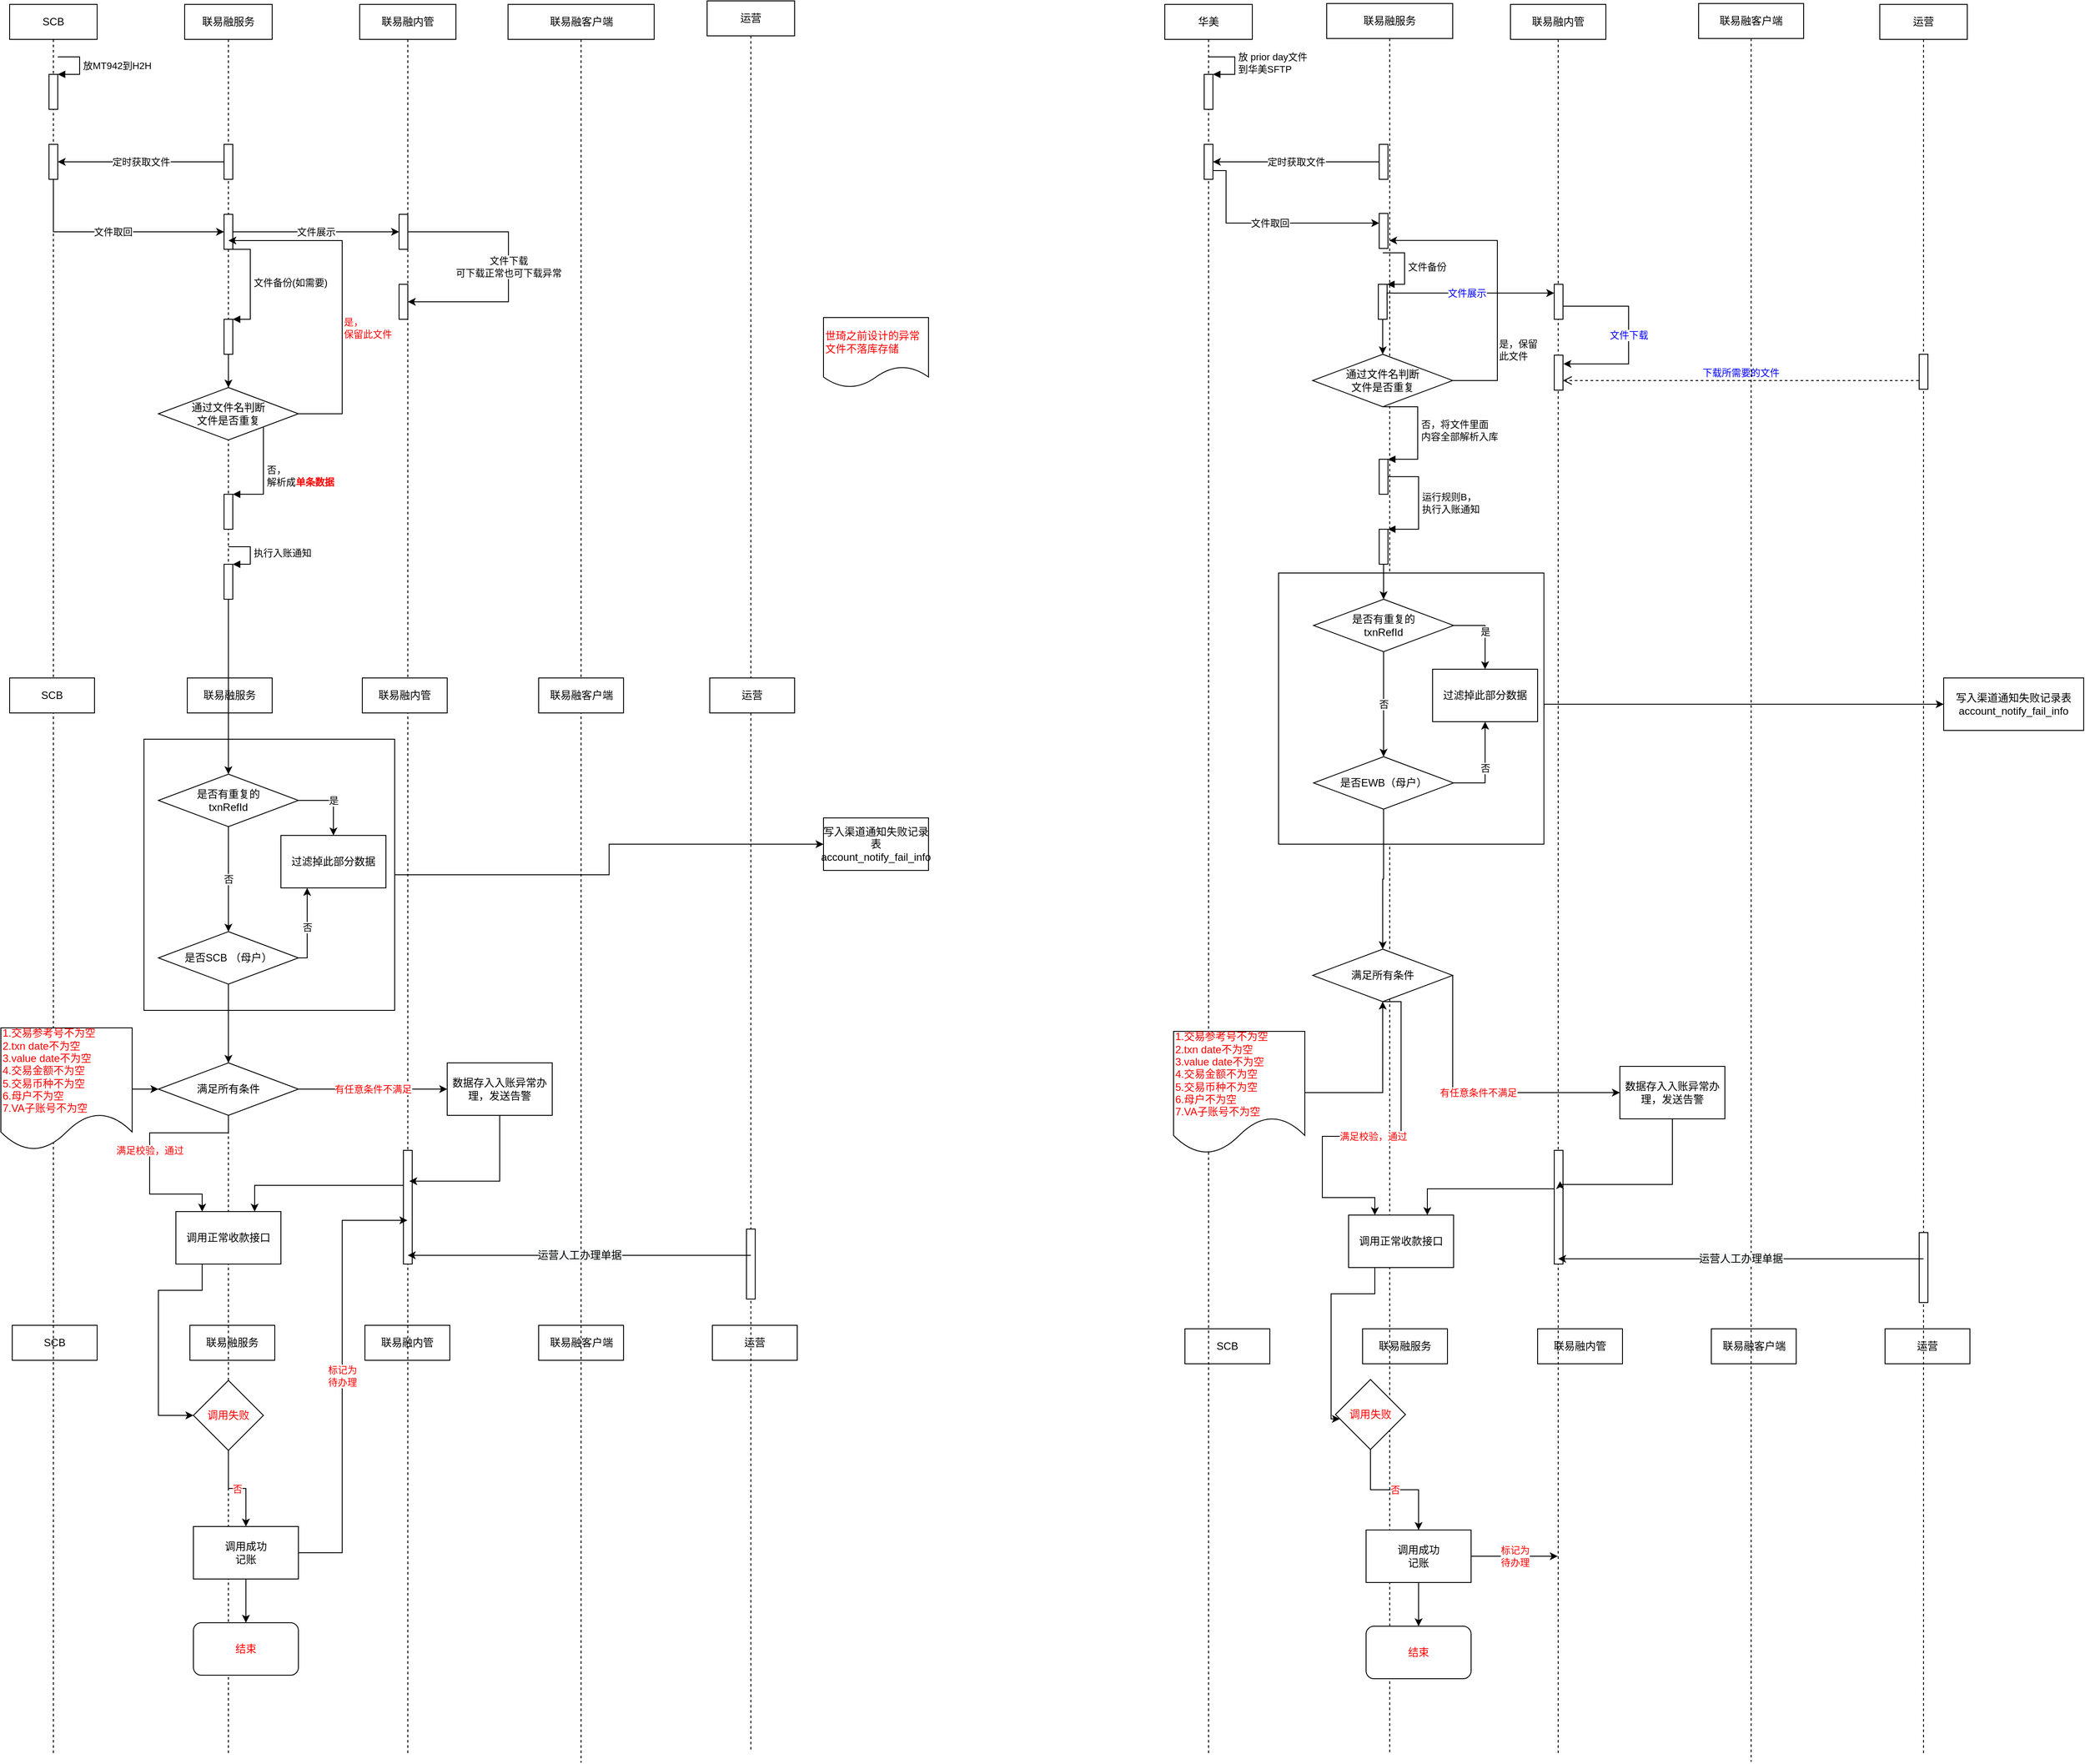<mxfile version="21.6.5" type="github">
  <diagram name="第 1 页" id="cnlhaJmNF9WSGoH__1HM">
    <mxGraphModel dx="1403" dy="704" grid="1" gridSize="10" guides="1" tooltips="1" connect="1" arrows="1" fold="1" page="1" pageScale="1" pageWidth="827" pageHeight="1169" math="0" shadow="0">
      <root>
        <mxCell id="0" />
        <mxCell id="1" parent="0" />
        <mxCell id="y_fuz6T118yYJJkcoksZ-1" value="联易融服务" style="rounded=0;whiteSpace=wrap;html=1;fontColor=#000000;" parent="1" diagramCategory="general" diagramName="Rectangle" vertex="1">
          <mxGeometry x="236" y="1550" width="97" height="40" as="geometry" />
        </mxCell>
        <mxCell id="y_fuz6T118yYJJkcoksZ-2" value="联易融客户端" style="rounded=0;whiteSpace=wrap;html=1;fontColor=#000000;" parent="1" diagramCategory="general" diagramName="Rectangle" vertex="1">
          <mxGeometry x="634.5" y="1550" width="97" height="40" as="geometry" />
        </mxCell>
        <mxCell id="y_fuz6T118yYJJkcoksZ-3" value="SCB" style="rounded=0;whiteSpace=wrap;html=1;fontColor=#000000;" parent="1" diagramCategory="general" diagramName="Rectangle" vertex="1">
          <mxGeometry x="33" y="1550" width="97" height="40" as="geometry" />
        </mxCell>
        <mxCell id="y_fuz6T118yYJJkcoksZ-4" value="联易融内管" style="rounded=0;whiteSpace=wrap;html=1;fontColor=#000000;" parent="1" diagramCategory="general" diagramName="Rectangle" vertex="1">
          <mxGeometry x="436" y="1550" width="97" height="40" as="geometry" />
        </mxCell>
        <mxCell id="y_fuz6T118yYJJkcoksZ-5" value="运营" style="rounded=0;whiteSpace=wrap;html=1;fontColor=#000000;" parent="1" diagramCategory="general" diagramName="Rectangle" vertex="1">
          <mxGeometry x="833" y="1550" width="97" height="40" as="geometry" />
        </mxCell>
        <mxCell id="y_fuz6T118yYJJkcoksZ-6" value="SCB" style="shape=umlLifeline;perimeter=lifelinePerimeter;whiteSpace=wrap;html=1;container=1;collapsible=0;recursiveResize=0;outlineConnect=0;" parent="1" diagramCategory="uml" diagramName="Lifeline" vertex="1">
          <mxGeometry x="30" y="40" width="100" height="2000" as="geometry" />
        </mxCell>
        <mxCell id="y_fuz6T118yYJJkcoksZ-7" value="" style="html=1;points=[];perimeter=orthogonalPerimeter;" parent="y_fuz6T118yYJJkcoksZ-6" diagramCategory="uml" diagramName="SelfCall" vertex="1">
          <mxGeometry x="45" y="80" width="10" height="40" as="geometry" />
        </mxCell>
        <mxCell id="y_fuz6T118yYJJkcoksZ-8" value="放MT942到H2H" style="edgeStyle=orthogonalEdgeStyle;html=1;align=left;spacingLeft=2;endArrow=block;rounded=0;entryX=1;entryY=0;" parent="y_fuz6T118yYJJkcoksZ-6" target="y_fuz6T118yYJJkcoksZ-7" edge="1">
          <mxGeometry relative="1" as="geometry">
            <mxPoint x="55" y="60" as="sourcePoint" />
            <Array as="points">
              <mxPoint x="80" y="60" />
            </Array>
          </mxGeometry>
        </mxCell>
        <mxCell id="y_fuz6T118yYJJkcoksZ-9" value="" style="html=1;points=[];perimeter=orthogonalPerimeter;" parent="y_fuz6T118yYJJkcoksZ-6" diagramCategory="uml" diagramName="Activation" vertex="1">
          <mxGeometry x="45" y="160" width="10" height="40" as="geometry" />
        </mxCell>
        <mxCell id="y_fuz6T118yYJJkcoksZ-10" value="联易融服务" style="shape=umlLifeline;perimeter=lifelinePerimeter;whiteSpace=wrap;html=1;container=1;collapsible=0;recursiveResize=0;outlineConnect=0;" parent="1" diagramCategory="uml" diagramName="Lifeline" vertex="1">
          <mxGeometry x="230" y="40" width="100" height="2000" as="geometry" />
        </mxCell>
        <mxCell id="y_fuz6T118yYJJkcoksZ-11" value="" style="html=1;points=[];perimeter=orthogonalPerimeter;" parent="y_fuz6T118yYJJkcoksZ-10" diagramCategory="uml" diagramName="Activation" vertex="1">
          <mxGeometry x="45" y="160" width="10" height="40" as="geometry" />
        </mxCell>
        <mxCell id="y_fuz6T118yYJJkcoksZ-12" value="" style="html=1;points=[];perimeter=orthogonalPerimeter;" parent="y_fuz6T118yYJJkcoksZ-10" diagramCategory="uml" diagramName="Activation" vertex="1">
          <mxGeometry x="45" y="240" width="10" height="40" as="geometry" />
        </mxCell>
        <mxCell id="y_fuz6T118yYJJkcoksZ-13" value="" style="html=1;points=[];perimeter=orthogonalPerimeter;" parent="y_fuz6T118yYJJkcoksZ-10" diagramCategory="uml" diagramName="SelfCall" vertex="1">
          <mxGeometry x="45" y="360" width="10" height="40" as="geometry" />
        </mxCell>
        <mxCell id="y_fuz6T118yYJJkcoksZ-14" value="文件备份(如需要)" style="edgeStyle=orthogonalEdgeStyle;html=1;align=left;spacingLeft=2;endArrow=block;rounded=0;entryX=1;entryY=0;" parent="y_fuz6T118yYJJkcoksZ-10" target="y_fuz6T118yYJJkcoksZ-13" edge="1">
          <mxGeometry relative="1" as="geometry">
            <mxPoint x="50" y="280" as="sourcePoint" />
            <Array as="points">
              <mxPoint x="75" y="280" />
              <mxPoint x="75" y="360" />
            </Array>
          </mxGeometry>
        </mxCell>
        <mxCell id="y_fuz6T118yYJJkcoksZ-15" value="" style="html=1;points=[];perimeter=orthogonalPerimeter;" parent="y_fuz6T118yYJJkcoksZ-10" diagramCategory="uml" diagramName="SelfCall" vertex="1">
          <mxGeometry x="45" y="560.03" width="10" height="40" as="geometry" />
        </mxCell>
        <mxCell id="y_fuz6T118yYJJkcoksZ-16" value="" style="html=1;points=[];perimeter=orthogonalPerimeter;" parent="y_fuz6T118yYJJkcoksZ-10" diagramCategory="uml" diagramName="SelfCall" vertex="1">
          <mxGeometry x="45" y="640.03" width="10" height="40" as="geometry" />
        </mxCell>
        <mxCell id="y_fuz6T118yYJJkcoksZ-17" value="执行入账通知" style="edgeStyle=orthogonalEdgeStyle;html=1;align=left;spacingLeft=2;endArrow=block;rounded=0;entryX=1;entryY=0;" parent="y_fuz6T118yYJJkcoksZ-10" target="y_fuz6T118yYJJkcoksZ-16" edge="1">
          <mxGeometry relative="1" as="geometry">
            <mxPoint x="50" y="620.03" as="sourcePoint" />
            <Array as="points">
              <mxPoint x="75" y="620.03" />
            </Array>
          </mxGeometry>
        </mxCell>
        <mxCell id="y_fuz6T118yYJJkcoksZ-18" value="联易融服务" style="rounded=0;whiteSpace=wrap;html=1;fontColor=#000000;" parent="y_fuz6T118yYJJkcoksZ-10" diagramCategory="general" diagramName="Rectangle" vertex="1">
          <mxGeometry x="3" y="770" width="97" height="40" as="geometry" />
        </mxCell>
        <mxCell id="y_fuz6T118yYJJkcoksZ-19" value="调用失败" style="rhombus;whiteSpace=wrap;html=1;fontColor=#FF0000;" parent="y_fuz6T118yYJJkcoksZ-10" diagramCategory="general" diagramName="Diamond" vertex="1">
          <mxGeometry x="10" y="1573" width="80" height="80" as="geometry" />
        </mxCell>
        <mxCell id="y_fuz6T118yYJJkcoksZ-20" value="联易融内管" style="shape=umlLifeline;perimeter=lifelinePerimeter;whiteSpace=wrap;html=1;container=1;collapsible=0;recursiveResize=0;outlineConnect=0;" parent="1" diagramCategory="uml" diagramName="Lifeline" vertex="1">
          <mxGeometry x="430" y="40" width="110" height="2000" as="geometry" />
        </mxCell>
        <mxCell id="y_fuz6T118yYJJkcoksZ-21" value="" style="html=1;points=[];perimeter=orthogonalPerimeter;" parent="y_fuz6T118yYJJkcoksZ-20" diagramCategory="uml" diagramName="Activation" vertex="1">
          <mxGeometry x="45" y="240" width="10" height="40" as="geometry" />
        </mxCell>
        <mxCell id="y_fuz6T118yYJJkcoksZ-22" value="" style="html=1;points=[];perimeter=orthogonalPerimeter;" parent="y_fuz6T118yYJJkcoksZ-20" diagramCategory="uml" diagramName="Activation" vertex="1">
          <mxGeometry x="45" y="320" width="10" height="40" as="geometry" />
        </mxCell>
        <mxCell id="y_fuz6T118yYJJkcoksZ-23" value="" style="html=1;points=[];perimeter=orthogonalPerimeter;" parent="y_fuz6T118yYJJkcoksZ-20" diagramCategory="uml" diagramName="Activation" vertex="1">
          <mxGeometry x="50" y="1310" width="10" height="130" as="geometry" />
        </mxCell>
        <mxCell id="y_fuz6T118yYJJkcoksZ-24" value="联易融客户端" style="shape=umlLifeline;perimeter=lifelinePerimeter;whiteSpace=wrap;html=1;container=1;collapsible=0;recursiveResize=0;outlineConnect=0;" parent="1" diagramCategory="uml" diagramName="Lifeline" vertex="1">
          <mxGeometry x="599.5" y="40" width="167" height="2010" as="geometry" />
        </mxCell>
        <mxCell id="y_fuz6T118yYJJkcoksZ-25" value="联易融客户端" style="rounded=0;whiteSpace=wrap;html=1;fontColor=#000000;" parent="y_fuz6T118yYJJkcoksZ-24" diagramCategory="general" diagramName="Rectangle" vertex="1">
          <mxGeometry x="35" y="770" width="97" height="40" as="geometry" />
        </mxCell>
        <mxCell id="y_fuz6T118yYJJkcoksZ-26" value="运营" style="shape=umlLifeline;perimeter=lifelinePerimeter;whiteSpace=wrap;html=1;container=1;collapsible=0;recursiveResize=0;outlineConnect=0;" parent="1" diagramCategory="uml" diagramName="Lifeline" vertex="1">
          <mxGeometry x="827" y="36" width="100" height="2000" as="geometry" />
        </mxCell>
        <mxCell id="y_fuz6T118yYJJkcoksZ-27" value="" style="html=1;points=[];perimeter=orthogonalPerimeter;fontColor=#FF0000;" parent="y_fuz6T118yYJJkcoksZ-26" diagramCategory="uml" diagramName="Activation" vertex="1">
          <mxGeometry x="45" y="1404" width="10" height="80" as="geometry" />
        </mxCell>
        <mxCell id="y_fuz6T118yYJJkcoksZ-28" value="定时获取文件" style="edgeStyle=orthogonalEdgeStyle;rounded=0;orthogonalLoop=1;jettySize=auto;html=1;" parent="1" source="y_fuz6T118yYJJkcoksZ-11" target="y_fuz6T118yYJJkcoksZ-9" edge="1">
          <mxGeometry relative="1" as="geometry" />
        </mxCell>
        <mxCell id="y_fuz6T118yYJJkcoksZ-29" value="文件取回" style="edgeStyle=orthogonalEdgeStyle;rounded=0;orthogonalLoop=1;jettySize=auto;html=1;" parent="1" source="y_fuz6T118yYJJkcoksZ-9" target="y_fuz6T118yYJJkcoksZ-12" edge="1">
          <mxGeometry relative="1" as="geometry">
            <Array as="points">
              <mxPoint x="80" y="300" />
            </Array>
          </mxGeometry>
        </mxCell>
        <mxCell id="y_fuz6T118yYJJkcoksZ-30" value="文件展示" style="edgeStyle=orthogonalEdgeStyle;rounded=0;orthogonalLoop=1;jettySize=auto;html=1;" parent="1" source="y_fuz6T118yYJJkcoksZ-12" target="y_fuz6T118yYJJkcoksZ-21" edge="1">
          <mxGeometry relative="1" as="geometry" />
        </mxCell>
        <mxCell id="y_fuz6T118yYJJkcoksZ-31" value="文件下载&lt;br /&gt;可下载正常也可下载异常" style="edgeStyle=orthogonalEdgeStyle;rounded=0;orthogonalLoop=1;jettySize=auto;html=1;" parent="1" source="y_fuz6T118yYJJkcoksZ-20" target="y_fuz6T118yYJJkcoksZ-20" edge="1">
          <mxGeometry relative="1" as="geometry">
            <Array as="points">
              <mxPoint x="600" y="300" />
              <mxPoint x="600" y="380" />
            </Array>
          </mxGeometry>
        </mxCell>
        <mxCell id="y_fuz6T118yYJJkcoksZ-32" value="是，&lt;br&gt;保留此文件" style="edgeStyle=orthogonalEdgeStyle;rounded=0;orthogonalLoop=1;jettySize=auto;html=1;exitX=1;exitY=0.5;exitDx=0;exitDy=0;align=left;fontColor=#FF0000;" parent="1" source="y_fuz6T118yYJJkcoksZ-33" edge="1">
          <mxGeometry x="-0.217" relative="1" as="geometry">
            <mxPoint x="280" y="310" as="targetPoint" />
            <Array as="points">
              <mxPoint x="410" y="508" />
              <mxPoint x="410" y="310" />
            </Array>
            <mxPoint as="offset" />
          </mxGeometry>
        </mxCell>
        <mxCell id="y_fuz6T118yYJJkcoksZ-33" value="通过文件名判断&lt;br /&gt;文件是否重复" style="rhombus;whiteSpace=wrap;html=1;" parent="1" diagramCategory="general" diagramName="Diamond" vertex="1">
          <mxGeometry x="200" y="478" width="160" height="60" as="geometry" />
        </mxCell>
        <mxCell id="y_fuz6T118yYJJkcoksZ-34" value="" style="edgeStyle=orthogonalEdgeStyle;rounded=0;orthogonalLoop=1;jettySize=auto;html=1;" parent="1" source="y_fuz6T118yYJJkcoksZ-13" target="y_fuz6T118yYJJkcoksZ-33" edge="1">
          <mxGeometry relative="1" as="geometry" />
        </mxCell>
        <mxCell id="y_fuz6T118yYJJkcoksZ-35" value="否，&lt;br /&gt;解析成&lt;b&gt;&lt;font color=&quot;#ff0000&quot;&gt;单条数据&lt;/font&gt;&lt;/b&gt;" style="edgeStyle=orthogonalEdgeStyle;html=1;align=left;spacingLeft=2;endArrow=block;rounded=0;entryX=1;entryY=0;exitX=1;exitY=1;exitDx=0;exitDy=0;" parent="1" source="y_fuz6T118yYJJkcoksZ-33" target="y_fuz6T118yYJJkcoksZ-15" edge="1">
          <mxGeometry relative="1" as="geometry">
            <mxPoint x="280" y="580.03" as="sourcePoint" />
            <Array as="points">
              <mxPoint x="320" y="600" />
            </Array>
          </mxGeometry>
        </mxCell>
        <mxCell id="y_fuz6T118yYJJkcoksZ-36" value="SCB" style="rounded=0;whiteSpace=wrap;html=1;fontColor=#000000;" parent="1" diagramCategory="general" diagramName="Rectangle" vertex="1">
          <mxGeometry x="30" y="810" width="97" height="40" as="geometry" />
        </mxCell>
        <mxCell id="y_fuz6T118yYJJkcoksZ-37" value="联易融内管" style="rounded=0;whiteSpace=wrap;html=1;fontColor=#000000;" parent="1" diagramCategory="general" diagramName="Rectangle" vertex="1">
          <mxGeometry x="433" y="810" width="97" height="40" as="geometry" />
        </mxCell>
        <mxCell id="y_fuz6T118yYJJkcoksZ-38" value="运营" style="rounded=0;whiteSpace=wrap;html=1;fontColor=#000000;" parent="1" diagramCategory="general" diagramName="Rectangle" vertex="1">
          <mxGeometry x="830" y="810" width="97" height="40" as="geometry" />
        </mxCell>
        <mxCell id="y_fuz6T118yYJJkcoksZ-39" value="世琦之前设计的异常文件不落库存储" style="shape=document;whiteSpace=wrap;html=1;boundedLbl=1;fontColor=#FF0000;align=left;" parent="1" diagramCategory="general" diagramName="Document" vertex="1">
          <mxGeometry x="960" y="398" width="120" height="80" as="geometry" />
        </mxCell>
        <mxCell id="y_fuz6T118yYJJkcoksZ-40" style="edgeStyle=orthogonalEdgeStyle;rounded=0;orthogonalLoop=1;jettySize=auto;html=1;exitX=1;exitY=0.5;exitDx=0;exitDy=0;entryX=0;entryY=0.5;entryDx=0;entryDy=0;" parent="1" source="y_fuz6T118yYJJkcoksZ-41" target="y_fuz6T118yYJJkcoksZ-50" edge="1">
          <mxGeometry relative="1" as="geometry" />
        </mxCell>
        <mxCell id="y_fuz6T118yYJJkcoksZ-41" value="" style="rounded=0;whiteSpace=wrap;html=1;" parent="1" diagramCategory="general" diagramName="Rectangle" vertex="1">
          <mxGeometry x="183.5" y="880" width="286.5" height="310" as="geometry" />
        </mxCell>
        <mxCell id="y_fuz6T118yYJJkcoksZ-42" value="是" style="edgeStyle=orthogonalEdgeStyle;rounded=0;orthogonalLoop=1;jettySize=auto;html=1;exitX=1;exitY=0.5;exitDx=0;exitDy=0;" parent="1" source="y_fuz6T118yYJJkcoksZ-44" target="y_fuz6T118yYJJkcoksZ-45" edge="1">
          <mxGeometry relative="1" as="geometry">
            <mxPoint x="395" y="1040" as="targetPoint" />
          </mxGeometry>
        </mxCell>
        <mxCell id="y_fuz6T118yYJJkcoksZ-43" value="否" style="edgeStyle=orthogonalEdgeStyle;rounded=0;orthogonalLoop=1;jettySize=auto;html=1;exitX=0.5;exitY=1;exitDx=0;exitDy=0;" parent="1" source="y_fuz6T118yYJJkcoksZ-44" target="y_fuz6T118yYJJkcoksZ-49" edge="1">
          <mxGeometry relative="1" as="geometry" />
        </mxCell>
        <mxCell id="y_fuz6T118yYJJkcoksZ-44" value="是否有重复的&lt;br /&gt;txnRefId" style="rhombus;whiteSpace=wrap;html=1;" parent="1" diagramCategory="general" diagramName="Diamond" vertex="1">
          <mxGeometry x="200" y="920" width="160" height="60" as="geometry" />
        </mxCell>
        <mxCell id="y_fuz6T118yYJJkcoksZ-45" value="过滤掉此部分数据" style="rounded=0;whiteSpace=wrap;html=1;" parent="1" diagramCategory="general" diagramName="Rectangle" vertex="1">
          <mxGeometry x="340" y="990" width="120" height="60" as="geometry" />
        </mxCell>
        <mxCell id="y_fuz6T118yYJJkcoksZ-46" value="" style="edgeStyle=orthogonalEdgeStyle;rounded=0;orthogonalLoop=1;jettySize=auto;html=1;" parent="1" source="y_fuz6T118yYJJkcoksZ-16" target="y_fuz6T118yYJJkcoksZ-44" edge="1">
          <mxGeometry relative="1" as="geometry">
            <mxPoint x="280" y="800.03" as="targetPoint" />
          </mxGeometry>
        </mxCell>
        <mxCell id="y_fuz6T118yYJJkcoksZ-47" value="否" style="edgeStyle=orthogonalEdgeStyle;rounded=0;orthogonalLoop=1;jettySize=auto;html=1;exitX=1;exitY=0.5;exitDx=0;exitDy=0;entryX=0.25;entryY=1;entryDx=0;entryDy=0;" parent="1" source="y_fuz6T118yYJJkcoksZ-49" target="y_fuz6T118yYJJkcoksZ-45" edge="1">
          <mxGeometry relative="1" as="geometry">
            <Array as="points">
              <mxPoint x="370" y="1130" />
            </Array>
          </mxGeometry>
        </mxCell>
        <mxCell id="y_fuz6T118yYJJkcoksZ-48" style="edgeStyle=orthogonalEdgeStyle;rounded=0;orthogonalLoop=1;jettySize=auto;html=1;exitX=0.5;exitY=1;exitDx=0;exitDy=0;entryX=0.5;entryY=0;entryDx=0;entryDy=0;" parent="1" source="y_fuz6T118yYJJkcoksZ-49" target="y_fuz6T118yYJJkcoksZ-53" edge="1">
          <mxGeometry relative="1" as="geometry" />
        </mxCell>
        <mxCell id="y_fuz6T118yYJJkcoksZ-49" value="是否SCB （母户）" style="rhombus;whiteSpace=wrap;html=1;" parent="1" diagramCategory="general" diagramName="Diamond" vertex="1">
          <mxGeometry x="200" y="1100" width="160" height="60" as="geometry" />
        </mxCell>
        <mxCell id="y_fuz6T118yYJJkcoksZ-50" value="&lt;span style&gt;写入渠道通知失败记录表account_notify_fail_info&lt;/span&gt;" style="rounded=0;whiteSpace=wrap;html=1;" parent="1" diagramCategory="general" diagramName="Rectangle" vertex="1">
          <mxGeometry x="960" y="970" width="120" height="60" as="geometry" />
        </mxCell>
        <mxCell id="y_fuz6T118yYJJkcoksZ-51" value="满足校验，通过" style="edgeStyle=orthogonalEdgeStyle;rounded=0;orthogonalLoop=1;jettySize=auto;html=1;exitX=0.5;exitY=1;exitDx=0;exitDy=0;entryX=0.25;entryY=0;entryDx=0;entryDy=0;fontColor=#FF0000;" parent="1" source="y_fuz6T118yYJJkcoksZ-53" target="y_fuz6T118yYJJkcoksZ-59" edge="1">
          <mxGeometry relative="1" as="geometry">
            <Array as="points">
              <mxPoint x="280" y="1330" />
              <mxPoint x="190" y="1330" />
              <mxPoint x="190" y="1400" />
              <mxPoint x="250" y="1400" />
            </Array>
          </mxGeometry>
        </mxCell>
        <mxCell id="y_fuz6T118yYJJkcoksZ-52" value="有任意条件不满足" style="edgeStyle=orthogonalEdgeStyle;rounded=0;orthogonalLoop=1;jettySize=auto;html=1;exitX=1;exitY=0.5;exitDx=0;exitDy=0;entryX=0;entryY=0.5;entryDx=0;entryDy=0;fontColor=#FF0000;" parent="1" source="y_fuz6T118yYJJkcoksZ-53" target="y_fuz6T118yYJJkcoksZ-57" edge="1">
          <mxGeometry relative="1" as="geometry">
            <Array as="points">
              <mxPoint x="520" y="1280" />
              <mxPoint x="520" y="1280" />
            </Array>
          </mxGeometry>
        </mxCell>
        <mxCell id="y_fuz6T118yYJJkcoksZ-53" value="满足所有条件" style="rhombus;whiteSpace=wrap;html=1;" parent="1" diagramCategory="general" diagramName="Diamond" vertex="1">
          <mxGeometry x="200" y="1250" width="160" height="60" as="geometry" />
        </mxCell>
        <mxCell id="y_fuz6T118yYJJkcoksZ-54" value="" style="edgeStyle=orthogonalEdgeStyle;rounded=0;orthogonalLoop=1;jettySize=auto;html=1;" parent="1" source="y_fuz6T118yYJJkcoksZ-55" target="y_fuz6T118yYJJkcoksZ-53" edge="1">
          <mxGeometry relative="1" as="geometry" />
        </mxCell>
        <mxCell id="y_fuz6T118yYJJkcoksZ-55" value="1.交易参考号不为空&lt;br /&gt;2.txn date不为空&lt;br /&gt;3.value date不为空&lt;br /&gt;4.&lt;span style&gt;交易金额不为空&lt;br /&gt;&lt;/span&gt;5.交易币种不为空&lt;br /&gt;6.母户不为空&lt;br /&gt;7.VA子账号不为空" style="shape=document;whiteSpace=wrap;html=1;boundedLbl=1;fontColor=#FF0000;align=left;" parent="1" diagramCategory="general" diagramName="Document" vertex="1">
          <mxGeometry x="20" y="1210" width="150" height="140" as="geometry" />
        </mxCell>
        <mxCell id="y_fuz6T118yYJJkcoksZ-56" style="edgeStyle=orthogonalEdgeStyle;rounded=0;orthogonalLoop=1;jettySize=auto;html=1;exitX=0.5;exitY=1;exitDx=0;exitDy=0;fontColor=#FF0000;entryX=0.671;entryY=0.271;entryDx=0;entryDy=0;entryPerimeter=0;" parent="1" source="y_fuz6T118yYJJkcoksZ-57" target="y_fuz6T118yYJJkcoksZ-23" edge="1">
          <mxGeometry relative="1" as="geometry">
            <Array as="points">
              <mxPoint x="590" y="1385" />
            </Array>
          </mxGeometry>
        </mxCell>
        <mxCell id="y_fuz6T118yYJJkcoksZ-57" value="数据存入入账异常办理，发送告警" style="rounded=0;whiteSpace=wrap;html=1;" parent="1" diagramCategory="general" diagramName="Rectangle" vertex="1">
          <mxGeometry x="530" y="1250" width="120" height="60" as="geometry" />
        </mxCell>
        <mxCell id="y_fuz6T118yYJJkcoksZ-58" style="edgeStyle=orthogonalEdgeStyle;rounded=0;orthogonalLoop=1;jettySize=auto;html=1;exitX=0.25;exitY=1;exitDx=0;exitDy=0;fontColor=#FF0000;" parent="1" source="y_fuz6T118yYJJkcoksZ-59" target="y_fuz6T118yYJJkcoksZ-19" edge="1">
          <mxGeometry relative="1" as="geometry">
            <mxPoint x="280" y="1573.0" as="sourcePoint" />
            <Array as="points">
              <mxPoint x="250" y="1510" />
              <mxPoint x="200" y="1510" />
              <mxPoint x="200" y="1653" />
            </Array>
          </mxGeometry>
        </mxCell>
        <mxCell id="y_fuz6T118yYJJkcoksZ-59" value="调用正常收款接口" style="rounded=0;whiteSpace=wrap;html=1;" parent="1" diagramCategory="general" diagramName="Rectangle" vertex="1">
          <mxGeometry x="220" y="1420" width="120" height="60" as="geometry" />
        </mxCell>
        <mxCell id="y_fuz6T118yYJJkcoksZ-60" value="结束" style="rounded=1;whiteSpace=wrap;html=1;fontColor=#FF0000;" parent="1" diagramCategory="general" diagramName="RoundedRectangle" vertex="1">
          <mxGeometry x="240" y="1890" width="120" height="60" as="geometry" />
        </mxCell>
        <mxCell id="y_fuz6T118yYJJkcoksZ-61" style="edgeStyle=orthogonalEdgeStyle;rounded=0;orthogonalLoop=1;jettySize=auto;html=1;exitX=0.5;exitY=1;exitDx=0;exitDy=0;entryX=0.5;entryY=0;entryDx=0;entryDy=0;fontColor=#FF0000;" parent="1" source="y_fuz6T118yYJJkcoksZ-62" target="y_fuz6T118yYJJkcoksZ-60" edge="1">
          <mxGeometry relative="1" as="geometry" />
        </mxCell>
        <mxCell id="y_fuz6T118yYJJkcoksZ-62" value="调用成功&lt;br /&gt;记账" style="rounded=0;whiteSpace=wrap;html=1;" parent="1" diagramCategory="general" diagramName="Rectangle" vertex="1">
          <mxGeometry x="240" y="1780" width="120" height="60" as="geometry" />
        </mxCell>
        <mxCell id="y_fuz6T118yYJJkcoksZ-63" value="否" style="edgeStyle=orthogonalEdgeStyle;rounded=0;orthogonalLoop=1;jettySize=auto;html=1;fontColor=#FF0000;" parent="1" source="y_fuz6T118yYJJkcoksZ-19" target="y_fuz6T118yYJJkcoksZ-62" edge="1">
          <mxGeometry relative="1" as="geometry" />
        </mxCell>
        <mxCell id="y_fuz6T118yYJJkcoksZ-64" value="&lt;span style=&quot;color: rgb(0, 0, 0); font-family: Helvetica; font-size: 12px; font-style: normal; font-variant-ligatures: no-common-ligatures; font-variant-caps: normal; font-weight: 400; letter-spacing: normal; orphans: 2; text-align: center; text-indent: 0px; text-transform: none; widows: 2; word-spacing: 0px; -webkit-text-stroke-width: 0px; background-color: rgb(248, 249, 250); text-decoration-thickness: initial; text-decoration-style: initial; text-decoration-color: initial; float: none; display: inline !important;&quot;&gt;运营人工办理单据&lt;/span&gt;" style="edgeStyle=orthogonalEdgeStyle;rounded=0;orthogonalLoop=1;jettySize=auto;html=1;fontColor=#FF0000;" parent="1" target="y_fuz6T118yYJJkcoksZ-20" edge="1">
          <mxGeometry relative="1" as="geometry">
            <mxPoint x="792" y="1400" as="targetPoint" />
            <Array as="points">
              <mxPoint x="877" y="1470" />
            </Array>
            <mxPoint x="877" y="1470" as="sourcePoint" />
          </mxGeometry>
        </mxCell>
        <mxCell id="y_fuz6T118yYJJkcoksZ-65" value="" style="edgeStyle=orthogonalEdgeStyle;rounded=0;orthogonalLoop=1;jettySize=auto;html=1;fontColor=#FF0000;entryX=0.75;entryY=0;entryDx=0;entryDy=0;" parent="1" source="y_fuz6T118yYJJkcoksZ-23" target="y_fuz6T118yYJJkcoksZ-59" edge="1">
          <mxGeometry relative="1" as="geometry">
            <Array as="points">
              <mxPoint x="310" y="1390" />
            </Array>
          </mxGeometry>
        </mxCell>
        <mxCell id="y_fuz6T118yYJJkcoksZ-66" value="标记为&lt;br /&gt;待办理" style="edgeStyle=orthogonalEdgeStyle;rounded=0;orthogonalLoop=1;jettySize=auto;html=1;exitX=1;exitY=0.5;exitDx=0;exitDy=0;fontColor=#FF0000;" parent="1" source="y_fuz6T118yYJJkcoksZ-62" target="y_fuz6T118yYJJkcoksZ-20" edge="1">
          <mxGeometry relative="1" as="geometry">
            <mxPoint x="320" y="1800" as="sourcePoint" />
            <mxPoint x="422.55" y="1490" as="targetPoint" />
            <Array as="points">
              <mxPoint x="410" y="1810" />
              <mxPoint x="410" y="1430" />
            </Array>
          </mxGeometry>
        </mxCell>
        <mxCell id="y_fuz6T118yYJJkcoksZ-67" value="联易融服务" style="rounded=0;whiteSpace=wrap;html=1;fontColor=#000000;" parent="1" diagramCategory="general" diagramName="Rectangle" vertex="1">
          <mxGeometry x="1576" y="1554" width="97" height="40" as="geometry" />
        </mxCell>
        <mxCell id="y_fuz6T118yYJJkcoksZ-68" value="联易融客户端" style="rounded=0;whiteSpace=wrap;html=1;fontColor=#000000;" parent="1" diagramCategory="general" diagramName="Rectangle" vertex="1">
          <mxGeometry x="1974.5" y="1554" width="97" height="40" as="geometry" />
        </mxCell>
        <mxCell id="y_fuz6T118yYJJkcoksZ-69" value="SCB" style="rounded=0;whiteSpace=wrap;html=1;fontColor=#000000;" parent="1" diagramCategory="general" diagramName="Rectangle" vertex="1">
          <mxGeometry x="1373" y="1554" width="97" height="40" as="geometry" />
        </mxCell>
        <mxCell id="y_fuz6T118yYJJkcoksZ-70" value="联易融内管" style="rounded=0;whiteSpace=wrap;html=1;fontColor=#000000;" parent="1" diagramCategory="general" diagramName="Rectangle" vertex="1">
          <mxGeometry x="1776" y="1554" width="97" height="40" as="geometry" />
        </mxCell>
        <mxCell id="y_fuz6T118yYJJkcoksZ-71" value="运营" style="rounded=0;whiteSpace=wrap;html=1;fontColor=#000000;" parent="1" diagramCategory="general" diagramName="Rectangle" vertex="1">
          <mxGeometry x="2173" y="1554" width="97" height="40" as="geometry" />
        </mxCell>
        <mxCell id="y_fuz6T118yYJJkcoksZ-72" value="华美" style="shape=umlLifeline;perimeter=lifelinePerimeter;whiteSpace=wrap;html=1;container=1;collapsible=0;recursiveResize=0;outlineConnect=0;" parent="1" diagramCategory="uml" diagramName="Lifeline" vertex="1">
          <mxGeometry x="1350" y="40" width="100" height="2000" as="geometry" />
        </mxCell>
        <mxCell id="y_fuz6T118yYJJkcoksZ-73" value="" style="html=1;points=[];perimeter=orthogonalPerimeter;" parent="y_fuz6T118yYJJkcoksZ-72" diagramCategory="uml" diagramName="SelfCall" vertex="1">
          <mxGeometry x="45" y="80" width="10" height="40" as="geometry" />
        </mxCell>
        <mxCell id="y_fuz6T118yYJJkcoksZ-74" value="放 prior day文件&lt;br&gt;到华美SFTP" style="edgeStyle=orthogonalEdgeStyle;html=1;align=left;spacingLeft=2;endArrow=block;rounded=0;entryX=1;entryY=0;exitX=0.5;exitY=0.03;exitDx=0;exitDy=0;exitPerimeter=0;" parent="y_fuz6T118yYJJkcoksZ-72" target="y_fuz6T118yYJJkcoksZ-73" edge="1" source="y_fuz6T118yYJJkcoksZ-72">
          <mxGeometry x="-0.007" relative="1" as="geometry">
            <mxPoint x="55" y="60" as="sourcePoint" />
            <Array as="points">
              <mxPoint x="80" y="60" />
              <mxPoint x="80" y="80" />
            </Array>
            <mxPoint as="offset" />
          </mxGeometry>
        </mxCell>
        <mxCell id="y_fuz6T118yYJJkcoksZ-75" value="" style="html=1;points=[];perimeter=orthogonalPerimeter;" parent="y_fuz6T118yYJJkcoksZ-72" diagramCategory="uml" diagramName="Activation" vertex="1">
          <mxGeometry x="45" y="160" width="10" height="40" as="geometry" />
        </mxCell>
        <mxCell id="y_fuz6T118yYJJkcoksZ-76" value="联易融服务" style="shape=umlLifeline;perimeter=lifelinePerimeter;whiteSpace=wrap;html=1;container=1;collapsible=0;recursiveResize=0;outlineConnect=0;" parent="1" diagramCategory="uml" diagramName="Lifeline" vertex="1">
          <mxGeometry x="1535" y="39" width="144" height="2000" as="geometry" />
        </mxCell>
        <mxCell id="y_fuz6T118yYJJkcoksZ-77" value="" style="html=1;points=[];perimeter=orthogonalPerimeter;" parent="y_fuz6T118yYJJkcoksZ-76" diagramCategory="uml" diagramName="Activation" vertex="1">
          <mxGeometry x="60" y="161" width="10" height="40" as="geometry" />
        </mxCell>
        <mxCell id="y_fuz6T118yYJJkcoksZ-78" value="" style="html=1;points=[];perimeter=orthogonalPerimeter;" parent="y_fuz6T118yYJJkcoksZ-76" diagramCategory="uml" diagramName="Activation" vertex="1">
          <mxGeometry x="60" y="240" width="10" height="40" as="geometry" />
        </mxCell>
        <mxCell id="y_fuz6T118yYJJkcoksZ-79" value="" style="html=1;points=[];perimeter=orthogonalPerimeter;" parent="y_fuz6T118yYJJkcoksZ-76" diagramCategory="uml" diagramName="SelfCall" vertex="1">
          <mxGeometry x="59" y="321" width="10" height="40" as="geometry" />
        </mxCell>
        <mxCell id="y_fuz6T118yYJJkcoksZ-80" value="文件备份" style="edgeStyle=orthogonalEdgeStyle;html=1;align=left;spacingLeft=2;endArrow=block;rounded=0;entryX=1;entryY=0;" parent="y_fuz6T118yYJJkcoksZ-76" target="y_fuz6T118yYJJkcoksZ-79" edge="1">
          <mxGeometry relative="1" as="geometry">
            <mxPoint x="64" y="285" as="sourcePoint" />
            <Array as="points">
              <mxPoint x="89" y="285" />
              <mxPoint x="89" y="321" />
            </Array>
          </mxGeometry>
        </mxCell>
        <mxCell id="y_fuz6T118yYJJkcoksZ-81" value="" style="html=1;points=[];perimeter=orthogonalPerimeter;" parent="y_fuz6T118yYJJkcoksZ-76" diagramCategory="uml" diagramName="SelfCall" vertex="1">
          <mxGeometry x="60" y="521" width="10" height="40" as="geometry" />
        </mxCell>
        <mxCell id="y_fuz6T118yYJJkcoksZ-82" value="" style="html=1;points=[];perimeter=orthogonalPerimeter;" parent="y_fuz6T118yYJJkcoksZ-76" diagramCategory="uml" diagramName="SelfCall" vertex="1">
          <mxGeometry x="60" y="601" width="10" height="40" as="geometry" />
        </mxCell>
        <mxCell id="y_fuz6T118yYJJkcoksZ-83" value="运行规则B，&lt;br&gt;执行入账通知" style="edgeStyle=orthogonalEdgeStyle;html=1;align=left;spacingLeft=2;endArrow=block;rounded=0;entryX=1;entryY=0;exitX=1.049;exitY=0.498;exitDx=0;exitDy=0;exitPerimeter=0;" parent="y_fuz6T118yYJJkcoksZ-76" target="y_fuz6T118yYJJkcoksZ-82" edge="1" source="y_fuz6T118yYJJkcoksZ-81">
          <mxGeometry relative="1" as="geometry">
            <mxPoint x="50" y="620.03" as="sourcePoint" />
            <Array as="points">
              <mxPoint x="105" y="541" />
              <mxPoint x="105" y="601" />
            </Array>
          </mxGeometry>
        </mxCell>
        <mxCell id="y_fuz6T118yYJJkcoksZ-85" value="调用失败" style="rhombus;whiteSpace=wrap;html=1;fontColor=#FF0000;" parent="y_fuz6T118yYJJkcoksZ-76" diagramCategory="general" diagramName="Diamond" vertex="1">
          <mxGeometry x="10" y="1573" width="80" height="80" as="geometry" />
        </mxCell>
        <mxCell id="y_fuz6T118yYJJkcoksZ-99" value="通过文件名判断&lt;br /&gt;文件是否重复" style="rhombus;whiteSpace=wrap;html=1;" parent="y_fuz6T118yYJJkcoksZ-76" diagramCategory="general" diagramName="Diamond" vertex="1">
          <mxGeometry x="-16" y="401" width="160" height="60" as="geometry" />
        </mxCell>
        <mxCell id="y_fuz6T118yYJJkcoksZ-100" value="" style="edgeStyle=orthogonalEdgeStyle;rounded=0;orthogonalLoop=1;jettySize=auto;html=1;" parent="y_fuz6T118yYJJkcoksZ-76" source="y_fuz6T118yYJJkcoksZ-79" target="y_fuz6T118yYJJkcoksZ-99" edge="1">
          <mxGeometry relative="1" as="geometry" />
        </mxCell>
        <mxCell id="y_fuz6T118yYJJkcoksZ-101" value="否，将文件里面&lt;br&gt;内容全部解析入库" style="edgeStyle=orthogonalEdgeStyle;html=1;align=left;spacingLeft=2;endArrow=block;rounded=0;entryX=1;entryY=0;exitX=0.5;exitY=1;exitDx=0;exitDy=0;" parent="y_fuz6T118yYJJkcoksZ-76" source="y_fuz6T118yYJJkcoksZ-99" target="y_fuz6T118yYJJkcoksZ-81" edge="1">
          <mxGeometry x="-0.002" relative="1" as="geometry">
            <mxPoint x="50" y="540.03" as="sourcePoint" />
            <Array as="points">
              <mxPoint x="104" y="461" />
              <mxPoint x="104" y="521" />
            </Array>
            <mxPoint as="offset" />
          </mxGeometry>
        </mxCell>
        <mxCell id="y_fuz6T118yYJJkcoksZ-98" value="是，保留&lt;br&gt;此文件" style="edgeStyle=orthogonalEdgeStyle;rounded=0;orthogonalLoop=1;jettySize=auto;html=1;exitX=1;exitY=0.5;exitDx=0;exitDy=0;align=left;fontColor=#000000;entryX=1.143;entryY=0.773;entryDx=0;entryDy=0;entryPerimeter=0;" parent="y_fuz6T118yYJJkcoksZ-76" source="y_fuz6T118yYJJkcoksZ-99" edge="1" target="y_fuz6T118yYJJkcoksZ-78">
          <mxGeometry x="-0.487" relative="1" as="geometry">
            <mxPoint x="85" y="275" as="targetPoint" />
            <Array as="points">
              <mxPoint x="195" y="431" />
              <mxPoint x="195" y="271" />
            </Array>
            <mxPoint as="offset" />
          </mxGeometry>
        </mxCell>
        <mxCell id="y_fuz6T118yYJJkcoksZ-119" value="满足所有条件" style="rhombus;whiteSpace=wrap;html=1;" parent="y_fuz6T118yYJJkcoksZ-76" diagramCategory="general" diagramName="Diamond" vertex="1">
          <mxGeometry x="-16" y="1081" width="160" height="60" as="geometry" />
        </mxCell>
        <mxCell id="y_fuz6T118yYJJkcoksZ-86" value="联易融内管" style="shape=umlLifeline;perimeter=lifelinePerimeter;whiteSpace=wrap;html=1;container=1;collapsible=0;recursiveResize=0;outlineConnect=0;" parent="1" diagramCategory="uml" diagramName="Lifeline" vertex="1">
          <mxGeometry x="1745" y="40" width="109" height="2000" as="geometry" />
        </mxCell>
        <mxCell id="y_fuz6T118yYJJkcoksZ-88" value="" style="html=1;points=[];perimeter=orthogonalPerimeter;" parent="y_fuz6T118yYJJkcoksZ-86" diagramCategory="uml" diagramName="Activation" vertex="1">
          <mxGeometry x="50" y="401" width="10" height="40" as="geometry" />
        </mxCell>
        <mxCell id="y_fuz6T118yYJJkcoksZ-89" value="" style="html=1;points=[];perimeter=orthogonalPerimeter;" parent="y_fuz6T118yYJJkcoksZ-86" diagramCategory="uml" diagramName="Activation" vertex="1">
          <mxGeometry x="50" y="1310" width="10" height="130" as="geometry" />
        </mxCell>
        <mxCell id="y_fuz6T118yYJJkcoksZ-87" value="" style="html=1;points=[];perimeter=orthogonalPerimeter;" parent="y_fuz6T118yYJJkcoksZ-86" diagramCategory="uml" diagramName="Activation" vertex="1">
          <mxGeometry x="50" y="320" width="10" height="40" as="geometry" />
        </mxCell>
        <mxCell id="y_fuz6T118yYJJkcoksZ-97" value="文件下载" style="edgeStyle=orthogonalEdgeStyle;rounded=0;orthogonalLoop=1;jettySize=auto;html=1;entryX=1.052;entryY=0.244;entryDx=0;entryDy=0;entryPerimeter=0;fontColor=#0000FF;" parent="y_fuz6T118yYJJkcoksZ-86" source="y_fuz6T118yYJJkcoksZ-87" target="y_fuz6T118yYJJkcoksZ-88" edge="1">
          <mxGeometry relative="1" as="geometry">
            <Array as="points">
              <mxPoint x="135" y="345" />
              <mxPoint x="135" y="411" />
              <mxPoint x="61" y="411" />
            </Array>
            <mxPoint x="85" y="411" as="targetPoint" />
          </mxGeometry>
        </mxCell>
        <mxCell id="acTJYgkgQK9AkDypiMQt-3" value="下载所需要的文件" style="html=1;verticalAlign=bottom;endArrow=open;dashed=1;endSize=8;edgeStyle=elbowEdgeStyle;elbow=vertical;curved=0;rounded=0;fontColor=#0000FF;" edge="1" parent="y_fuz6T118yYJJkcoksZ-86">
          <mxGeometry relative="1" as="geometry">
            <mxPoint x="466.5" y="430" as="sourcePoint" />
            <mxPoint x="60" y="430" as="targetPoint" />
          </mxGeometry>
        </mxCell>
        <mxCell id="y_fuz6T118yYJJkcoksZ-90" value="联易融客户端" style="shape=umlLifeline;perimeter=lifelinePerimeter;whiteSpace=wrap;html=1;container=1;collapsible=0;recursiveResize=0;outlineConnect=0;" parent="1" diagramCategory="uml" diagramName="Lifeline" vertex="1">
          <mxGeometry x="1960" y="39" width="120" height="2010" as="geometry" />
        </mxCell>
        <mxCell id="y_fuz6T118yYJJkcoksZ-92" value="运营" style="shape=umlLifeline;perimeter=lifelinePerimeter;whiteSpace=wrap;html=1;container=1;collapsible=0;recursiveResize=0;outlineConnect=0;" parent="1" diagramCategory="uml" diagramName="Lifeline" vertex="1">
          <mxGeometry x="2167" y="40" width="100" height="2000" as="geometry" />
        </mxCell>
        <mxCell id="y_fuz6T118yYJJkcoksZ-93" value="" style="html=1;points=[];perimeter=orthogonalPerimeter;fontColor=#FF0000;" parent="y_fuz6T118yYJJkcoksZ-92" diagramCategory="uml" diagramName="Activation" vertex="1">
          <mxGeometry x="45" y="1404" width="10" height="80" as="geometry" />
        </mxCell>
        <mxCell id="acTJYgkgQK9AkDypiMQt-2" value="" style="html=1;points=[];perimeter=orthogonalPerimeter;outlineConnect=0;targetShapes=umlLifeline;portConstraint=eastwest;newEdgeStyle={&quot;edgeStyle&quot;:&quot;elbowEdgeStyle&quot;,&quot;elbow&quot;:&quot;vertical&quot;,&quot;curved&quot;:0,&quot;rounded&quot;:0};" vertex="1" parent="y_fuz6T118yYJJkcoksZ-92">
          <mxGeometry x="45" y="400" width="10" height="40" as="geometry" />
        </mxCell>
        <mxCell id="y_fuz6T118yYJJkcoksZ-94" value="定时获取文件" style="edgeStyle=orthogonalEdgeStyle;rounded=0;orthogonalLoop=1;jettySize=auto;html=1;" parent="1" source="y_fuz6T118yYJJkcoksZ-77" target="y_fuz6T118yYJJkcoksZ-75" edge="1">
          <mxGeometry relative="1" as="geometry" />
        </mxCell>
        <mxCell id="y_fuz6T118yYJJkcoksZ-95" value="文件取回" style="edgeStyle=orthogonalEdgeStyle;rounded=0;orthogonalLoop=1;jettySize=auto;html=1;" parent="1" source="y_fuz6T118yYJJkcoksZ-75" target="y_fuz6T118yYJJkcoksZ-78" edge="1">
          <mxGeometry relative="1" as="geometry">
            <Array as="points">
              <mxPoint x="1420" y="230" />
              <mxPoint x="1420" y="290" />
            </Array>
          </mxGeometry>
        </mxCell>
        <mxCell id="y_fuz6T118yYJJkcoksZ-96" value="文件展示" style="edgeStyle=orthogonalEdgeStyle;rounded=0;orthogonalLoop=1;jettySize=auto;html=1;fontColor=#0000FF;exitX=0.994;exitY=0.465;exitDx=0;exitDy=0;exitPerimeter=0;" parent="1" source="y_fuz6T118yYJJkcoksZ-79" target="y_fuz6T118yYJJkcoksZ-87" edge="1">
          <mxGeometry relative="1" as="geometry">
            <Array as="points">
              <mxPoint x="1604" y="370" />
            </Array>
          </mxGeometry>
        </mxCell>
        <mxCell id="y_fuz6T118yYJJkcoksZ-106" style="edgeStyle=orthogonalEdgeStyle;rounded=0;orthogonalLoop=1;jettySize=auto;html=1;exitX=1;exitY=0.5;exitDx=0;exitDy=0;entryX=0;entryY=0.5;entryDx=0;entryDy=0;" parent="1" source="y_fuz6T118yYJJkcoksZ-107" target="y_fuz6T118yYJJkcoksZ-116" edge="1">
          <mxGeometry relative="1" as="geometry">
            <Array as="points">
              <mxPoint x="1783" y="840" />
            </Array>
          </mxGeometry>
        </mxCell>
        <mxCell id="y_fuz6T118yYJJkcoksZ-107" value="" style="rounded=0;whiteSpace=wrap;html=1;" parent="1" diagramCategory="general" diagramName="Rectangle" vertex="1">
          <mxGeometry x="1480" y="690" width="303.25" height="310" as="geometry" />
        </mxCell>
        <mxCell id="y_fuz6T118yYJJkcoksZ-108" value="是" style="edgeStyle=orthogonalEdgeStyle;rounded=0;orthogonalLoop=1;jettySize=auto;html=1;exitX=1;exitY=0.5;exitDx=0;exitDy=0;" parent="1" source="y_fuz6T118yYJJkcoksZ-110" target="y_fuz6T118yYJJkcoksZ-111" edge="1">
          <mxGeometry relative="1" as="geometry">
            <mxPoint x="1708.25" y="850" as="targetPoint" />
          </mxGeometry>
        </mxCell>
        <mxCell id="y_fuz6T118yYJJkcoksZ-109" value="否" style="edgeStyle=orthogonalEdgeStyle;rounded=0;orthogonalLoop=1;jettySize=auto;html=1;exitX=0.5;exitY=1;exitDx=0;exitDy=0;" parent="1" source="y_fuz6T118yYJJkcoksZ-110" target="y_fuz6T118yYJJkcoksZ-115" edge="1">
          <mxGeometry relative="1" as="geometry" />
        </mxCell>
        <mxCell id="y_fuz6T118yYJJkcoksZ-110" value="是否有重复的&lt;br /&gt;txnRefId" style="rhombus;whiteSpace=wrap;html=1;" parent="1" diagramCategory="general" diagramName="Diamond" vertex="1">
          <mxGeometry x="1520" y="720" width="160" height="60" as="geometry" />
        </mxCell>
        <mxCell id="y_fuz6T118yYJJkcoksZ-111" value="过滤掉此部分数据" style="rounded=0;whiteSpace=wrap;html=1;" parent="1" diagramCategory="general" diagramName="Rectangle" vertex="1">
          <mxGeometry x="1656" y="800" width="120" height="60" as="geometry" />
        </mxCell>
        <mxCell id="y_fuz6T118yYJJkcoksZ-112" value="" style="edgeStyle=orthogonalEdgeStyle;rounded=0;orthogonalLoop=1;jettySize=auto;html=1;" parent="1" source="y_fuz6T118yYJJkcoksZ-82" target="y_fuz6T118yYJJkcoksZ-110" edge="1">
          <mxGeometry relative="1" as="geometry">
            <mxPoint x="1620" y="804.03" as="targetPoint" />
          </mxGeometry>
        </mxCell>
        <mxCell id="y_fuz6T118yYJJkcoksZ-113" value="否" style="edgeStyle=orthogonalEdgeStyle;rounded=0;orthogonalLoop=1;jettySize=auto;html=1;exitX=1;exitY=0.5;exitDx=0;exitDy=0;" parent="1" source="y_fuz6T118yYJJkcoksZ-115" edge="1">
          <mxGeometry relative="1" as="geometry">
            <Array as="points">
              <mxPoint x="1716" y="930" />
            </Array>
            <mxPoint x="1716" y="860" as="targetPoint" />
          </mxGeometry>
        </mxCell>
        <mxCell id="y_fuz6T118yYJJkcoksZ-114" style="edgeStyle=orthogonalEdgeStyle;rounded=0;orthogonalLoop=1;jettySize=auto;html=1;exitX=0.5;exitY=1;exitDx=0;exitDy=0;entryX=0.5;entryY=0;entryDx=0;entryDy=0;" parent="1" source="y_fuz6T118yYJJkcoksZ-115" target="y_fuz6T118yYJJkcoksZ-119" edge="1">
          <mxGeometry relative="1" as="geometry" />
        </mxCell>
        <mxCell id="y_fuz6T118yYJJkcoksZ-115" value="是否EWB（母户）" style="rhombus;whiteSpace=wrap;html=1;" parent="1" diagramCategory="general" diagramName="Diamond" vertex="1">
          <mxGeometry x="1520" y="900" width="160" height="60" as="geometry" />
        </mxCell>
        <mxCell id="y_fuz6T118yYJJkcoksZ-116" value="&lt;span style&gt;写入渠道通知失败记录表account_notify_fail_info&lt;/span&gt;" style="rounded=0;whiteSpace=wrap;html=1;" parent="1" diagramCategory="general" diagramName="Rectangle" vertex="1">
          <mxGeometry x="2240" y="810" width="160" height="60" as="geometry" />
        </mxCell>
        <mxCell id="y_fuz6T118yYJJkcoksZ-117" value="满足校验，通过" style="edgeStyle=orthogonalEdgeStyle;rounded=0;orthogonalLoop=1;jettySize=auto;html=1;exitX=0.5;exitY=1;exitDx=0;exitDy=0;entryX=0.25;entryY=0;entryDx=0;entryDy=0;fontColor=#FF0000;" parent="1" source="y_fuz6T118yYJJkcoksZ-119" target="y_fuz6T118yYJJkcoksZ-125" edge="1">
          <mxGeometry relative="1" as="geometry">
            <Array as="points">
              <mxPoint x="1620" y="1334" />
              <mxPoint x="1530" y="1334" />
              <mxPoint x="1530" y="1404" />
              <mxPoint x="1590" y="1404" />
            </Array>
          </mxGeometry>
        </mxCell>
        <mxCell id="y_fuz6T118yYJJkcoksZ-118" value="有任意条件不满足" style="edgeStyle=orthogonalEdgeStyle;rounded=0;orthogonalLoop=1;jettySize=auto;html=1;exitX=1;exitY=0.5;exitDx=0;exitDy=0;entryX=0;entryY=0.5;entryDx=0;entryDy=0;fontColor=#FF0000;" parent="1" source="y_fuz6T118yYJJkcoksZ-119" target="y_fuz6T118yYJJkcoksZ-123" edge="1">
          <mxGeometry relative="1" as="geometry">
            <Array as="points">
              <mxPoint x="1860" y="1284" />
              <mxPoint x="1860" y="1284" />
            </Array>
          </mxGeometry>
        </mxCell>
        <mxCell id="y_fuz6T118yYJJkcoksZ-120" value="" style="edgeStyle=orthogonalEdgeStyle;rounded=0;orthogonalLoop=1;jettySize=auto;html=1;" parent="1" source="y_fuz6T118yYJJkcoksZ-121" target="y_fuz6T118yYJJkcoksZ-119" edge="1">
          <mxGeometry relative="1" as="geometry" />
        </mxCell>
        <mxCell id="y_fuz6T118yYJJkcoksZ-121" value="1.交易参考号不为空&lt;br /&gt;2.txn date不为空&lt;br /&gt;3.value date不为空&lt;br /&gt;4.&lt;span style&gt;交易金额不为空&lt;br /&gt;&lt;/span&gt;5.交易币种不为空&lt;br /&gt;6.母户不为空&lt;br /&gt;7.VA子账号不为空" style="shape=document;whiteSpace=wrap;html=1;boundedLbl=1;fontColor=#FF0000;align=left;" parent="1" diagramCategory="general" diagramName="Document" vertex="1">
          <mxGeometry x="1360" y="1214" width="150" height="140" as="geometry" />
        </mxCell>
        <mxCell id="y_fuz6T118yYJJkcoksZ-122" style="edgeStyle=orthogonalEdgeStyle;rounded=0;orthogonalLoop=1;jettySize=auto;html=1;exitX=0.5;exitY=1;exitDx=0;exitDy=0;fontColor=#FF0000;entryX=0.671;entryY=0.271;entryDx=0;entryDy=0;entryPerimeter=0;" parent="1" source="y_fuz6T118yYJJkcoksZ-123" target="y_fuz6T118yYJJkcoksZ-89" edge="1">
          <mxGeometry relative="1" as="geometry">
            <Array as="points">
              <mxPoint x="1930" y="1389" />
            </Array>
          </mxGeometry>
        </mxCell>
        <mxCell id="y_fuz6T118yYJJkcoksZ-123" value="数据存入入账异常办理，发送告警" style="rounded=0;whiteSpace=wrap;html=1;" parent="1" diagramCategory="general" diagramName="Rectangle" vertex="1">
          <mxGeometry x="1870" y="1254" width="120" height="60" as="geometry" />
        </mxCell>
        <mxCell id="y_fuz6T118yYJJkcoksZ-124" style="edgeStyle=orthogonalEdgeStyle;rounded=0;orthogonalLoop=1;jettySize=auto;html=1;exitX=0.25;exitY=1;exitDx=0;exitDy=0;fontColor=#FF0000;" parent="1" source="y_fuz6T118yYJJkcoksZ-125" target="y_fuz6T118yYJJkcoksZ-85" edge="1">
          <mxGeometry relative="1" as="geometry">
            <mxPoint x="1620" y="1577.0" as="sourcePoint" />
            <Array as="points">
              <mxPoint x="1590" y="1514" />
              <mxPoint x="1540" y="1514" />
              <mxPoint x="1540" y="1657" />
            </Array>
          </mxGeometry>
        </mxCell>
        <mxCell id="y_fuz6T118yYJJkcoksZ-125" value="调用正常收款接口" style="rounded=0;whiteSpace=wrap;html=1;" parent="1" diagramCategory="general" diagramName="Rectangle" vertex="1">
          <mxGeometry x="1560" y="1424" width="120" height="60" as="geometry" />
        </mxCell>
        <mxCell id="y_fuz6T118yYJJkcoksZ-126" value="结束" style="rounded=1;whiteSpace=wrap;html=1;fontColor=#FF0000;" parent="1" diagramCategory="general" diagramName="RoundedRectangle" vertex="1">
          <mxGeometry x="1580" y="1894" width="120" height="60" as="geometry" />
        </mxCell>
        <mxCell id="y_fuz6T118yYJJkcoksZ-127" style="edgeStyle=orthogonalEdgeStyle;rounded=0;orthogonalLoop=1;jettySize=auto;html=1;exitX=0.5;exitY=1;exitDx=0;exitDy=0;entryX=0.5;entryY=0;entryDx=0;entryDy=0;fontColor=#FF0000;" parent="1" source="y_fuz6T118yYJJkcoksZ-128" target="y_fuz6T118yYJJkcoksZ-126" edge="1">
          <mxGeometry relative="1" as="geometry" />
        </mxCell>
        <mxCell id="y_fuz6T118yYJJkcoksZ-128" value="调用成功&lt;br /&gt;记账" style="rounded=0;whiteSpace=wrap;html=1;" parent="1" diagramCategory="general" diagramName="Rectangle" vertex="1">
          <mxGeometry x="1580" y="1784" width="120" height="60" as="geometry" />
        </mxCell>
        <mxCell id="y_fuz6T118yYJJkcoksZ-129" value="否" style="edgeStyle=orthogonalEdgeStyle;rounded=0;orthogonalLoop=1;jettySize=auto;html=1;fontColor=#FF0000;" parent="1" source="y_fuz6T118yYJJkcoksZ-85" target="y_fuz6T118yYJJkcoksZ-128" edge="1">
          <mxGeometry relative="1" as="geometry" />
        </mxCell>
        <mxCell id="y_fuz6T118yYJJkcoksZ-130" value="&lt;span style=&quot;color: rgb(0, 0, 0); font-family: Helvetica; font-size: 12px; font-style: normal; font-variant-ligatures: no-common-ligatures; font-variant-caps: normal; font-weight: 400; letter-spacing: normal; orphans: 2; text-align: center; text-indent: 0px; text-transform: none; widows: 2; word-spacing: 0px; -webkit-text-stroke-width: 0px; background-color: rgb(248, 249, 250); text-decoration-thickness: initial; text-decoration-style: initial; text-decoration-color: initial; float: none; display: inline !important;&quot;&gt;运营人工办理单据&lt;/span&gt;" style="edgeStyle=orthogonalEdgeStyle;rounded=0;orthogonalLoop=1;jettySize=auto;html=1;fontColor=#FF0000;" parent="1" target="y_fuz6T118yYJJkcoksZ-86" edge="1">
          <mxGeometry relative="1" as="geometry">
            <mxPoint x="2132" y="1404" as="targetPoint" />
            <Array as="points">
              <mxPoint x="2217" y="1474" />
            </Array>
            <mxPoint x="2217" y="1474" as="sourcePoint" />
          </mxGeometry>
        </mxCell>
        <mxCell id="y_fuz6T118yYJJkcoksZ-131" value="" style="edgeStyle=orthogonalEdgeStyle;rounded=0;orthogonalLoop=1;jettySize=auto;html=1;fontColor=#FF0000;entryX=0.75;entryY=0;entryDx=0;entryDy=0;" parent="1" source="y_fuz6T118yYJJkcoksZ-89" target="y_fuz6T118yYJJkcoksZ-125" edge="1">
          <mxGeometry relative="1" as="geometry">
            <Array as="points">
              <mxPoint x="1650" y="1394" />
            </Array>
          </mxGeometry>
        </mxCell>
        <mxCell id="y_fuz6T118yYJJkcoksZ-132" value="标记为&lt;br /&gt;待办理" style="edgeStyle=orthogonalEdgeStyle;rounded=0;orthogonalLoop=1;jettySize=auto;html=1;exitX=1;exitY=0.5;exitDx=0;exitDy=0;fontColor=#FF0000;" parent="1" source="y_fuz6T118yYJJkcoksZ-128" target="y_fuz6T118yYJJkcoksZ-86" edge="1">
          <mxGeometry relative="1" as="geometry">
            <mxPoint x="1660" y="1804" as="sourcePoint" />
            <mxPoint x="1762.55" y="1494" as="targetPoint" />
            <Array as="points">
              <mxPoint x="1750" y="1814" />
              <mxPoint x="1750" y="1434" />
            </Array>
          </mxGeometry>
        </mxCell>
      </root>
    </mxGraphModel>
  </diagram>
</mxfile>
